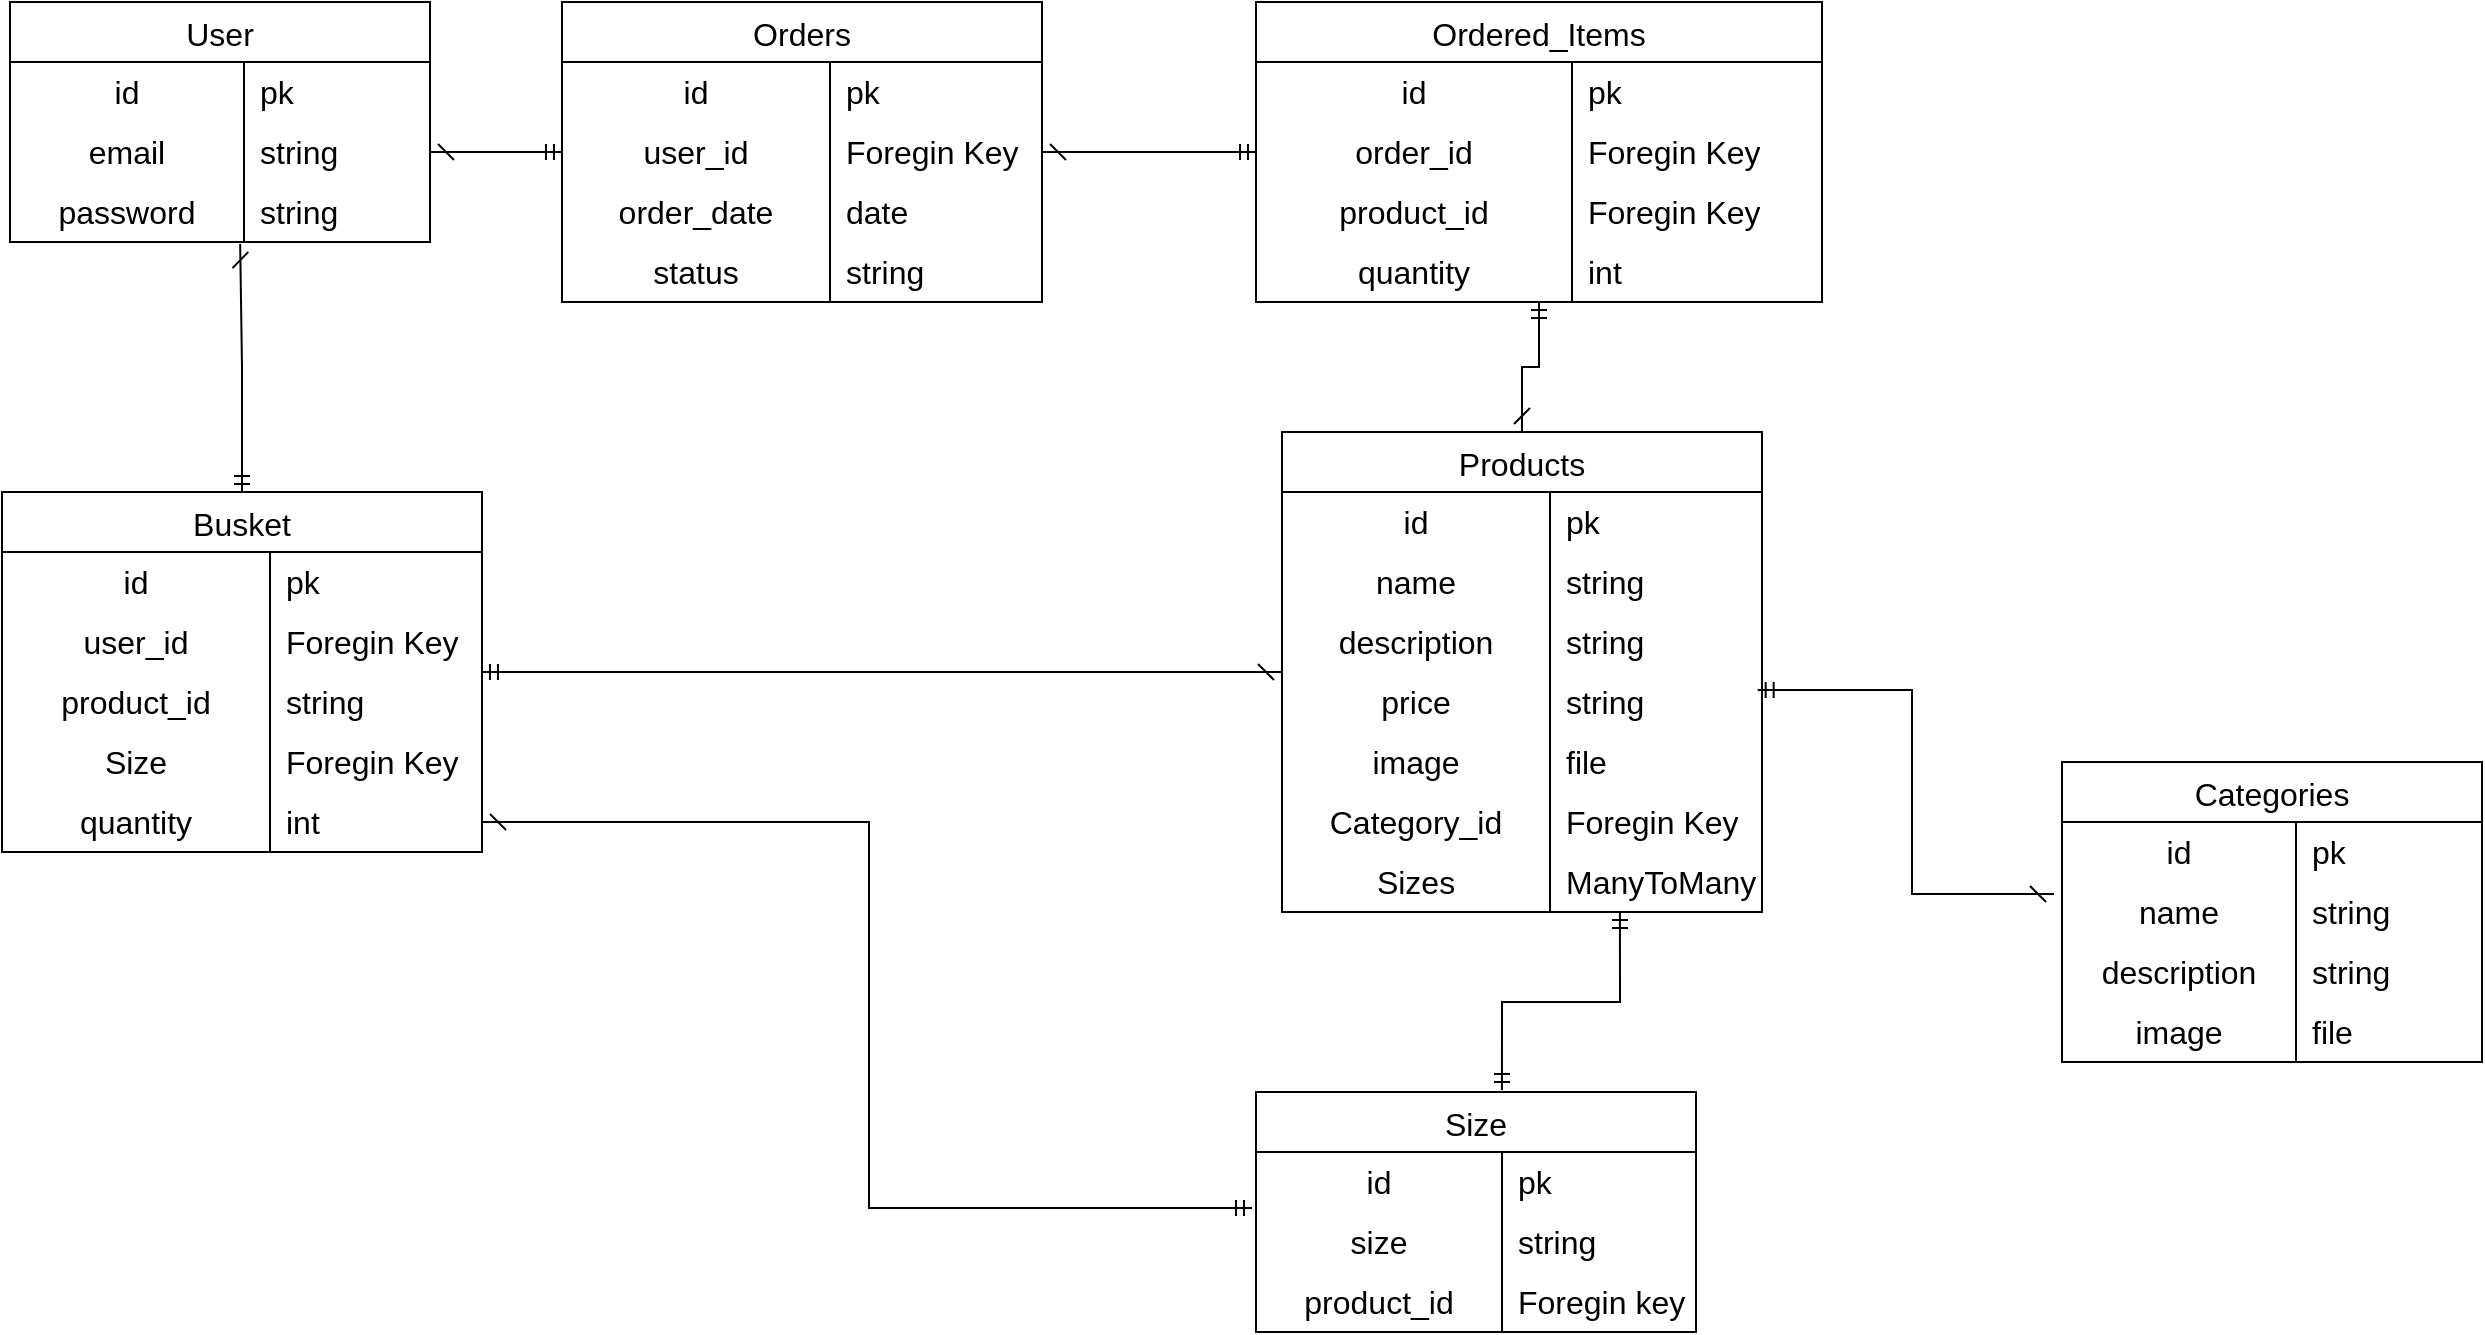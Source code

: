 <mxfile version="21.5.0" type="device">
  <diagram id="C5RBs43oDa-KdzZeNtuy" name="Page-1">
    <mxGraphModel dx="1274" dy="714" grid="1" gridSize="10" guides="1" tooltips="1" connect="1" arrows="1" fold="1" page="1" pageScale="1" pageWidth="827" pageHeight="1169" math="0" shadow="0">
      <root>
        <mxCell id="WIyWlLk6GJQsqaUBKTNV-0" />
        <mxCell id="WIyWlLk6GJQsqaUBKTNV-1" parent="WIyWlLk6GJQsqaUBKTNV-0" />
        <mxCell id="ApJ98oXMTJk7lq0AHAc6-5" value="User" style="shape=table;startSize=30;container=1;collapsible=0;childLayout=tableLayout;fixedRows=1;rowLines=0;fontStyle=0;strokeColor=default;fontSize=16;" parent="WIyWlLk6GJQsqaUBKTNV-1" vertex="1">
          <mxGeometry x="204" y="40" width="210" height="120" as="geometry" />
        </mxCell>
        <mxCell id="ApJ98oXMTJk7lq0AHAc6-6" value="" style="shape=tableRow;horizontal=0;startSize=0;swimlaneHead=0;swimlaneBody=0;top=0;left=0;bottom=0;right=0;collapsible=0;dropTarget=0;fillColor=none;points=[[0,0.5],[1,0.5]];portConstraint=eastwest;strokeColor=inherit;fontSize=16;" parent="ApJ98oXMTJk7lq0AHAc6-5" vertex="1">
          <mxGeometry y="30" width="210" height="30" as="geometry" />
        </mxCell>
        <mxCell id="ApJ98oXMTJk7lq0AHAc6-7" value="id" style="shape=partialRectangle;html=1;whiteSpace=wrap;connectable=0;fillColor=none;top=0;left=0;bottom=0;right=0;overflow=hidden;pointerEvents=1;strokeColor=inherit;fontSize=16;" parent="ApJ98oXMTJk7lq0AHAc6-6" vertex="1">
          <mxGeometry width="117" height="30" as="geometry">
            <mxRectangle width="117" height="30" as="alternateBounds" />
          </mxGeometry>
        </mxCell>
        <mxCell id="ApJ98oXMTJk7lq0AHAc6-8" value="pk" style="shape=partialRectangle;html=1;whiteSpace=wrap;connectable=0;fillColor=none;top=0;left=0;bottom=0;right=0;align=left;spacingLeft=6;overflow=hidden;strokeColor=inherit;fontSize=16;" parent="ApJ98oXMTJk7lq0AHAc6-6" vertex="1">
          <mxGeometry x="117" width="93" height="30" as="geometry">
            <mxRectangle width="93" height="30" as="alternateBounds" />
          </mxGeometry>
        </mxCell>
        <mxCell id="ApJ98oXMTJk7lq0AHAc6-9" value="" style="shape=tableRow;horizontal=0;startSize=0;swimlaneHead=0;swimlaneBody=0;top=0;left=0;bottom=0;right=0;collapsible=0;dropTarget=0;fillColor=none;points=[[0,0.5],[1,0.5]];portConstraint=eastwest;strokeColor=inherit;fontSize=16;" parent="ApJ98oXMTJk7lq0AHAc6-5" vertex="1">
          <mxGeometry y="60" width="210" height="30" as="geometry" />
        </mxCell>
        <mxCell id="ApJ98oXMTJk7lq0AHAc6-10" value="email" style="shape=partialRectangle;html=1;whiteSpace=wrap;connectable=0;fillColor=none;top=0;left=0;bottom=0;right=0;overflow=hidden;strokeColor=inherit;fontSize=16;" parent="ApJ98oXMTJk7lq0AHAc6-9" vertex="1">
          <mxGeometry width="117" height="30" as="geometry">
            <mxRectangle width="117" height="30" as="alternateBounds" />
          </mxGeometry>
        </mxCell>
        <mxCell id="ApJ98oXMTJk7lq0AHAc6-11" value="string" style="shape=partialRectangle;html=1;whiteSpace=wrap;connectable=0;fillColor=none;top=0;left=0;bottom=0;right=0;align=left;spacingLeft=6;overflow=hidden;strokeColor=inherit;fontSize=16;" parent="ApJ98oXMTJk7lq0AHAc6-9" vertex="1">
          <mxGeometry x="117" width="93" height="30" as="geometry">
            <mxRectangle width="93" height="30" as="alternateBounds" />
          </mxGeometry>
        </mxCell>
        <mxCell id="ApJ98oXMTJk7lq0AHAc6-12" value="" style="shape=tableRow;horizontal=0;startSize=0;swimlaneHead=0;swimlaneBody=0;top=0;left=0;bottom=0;right=0;collapsible=0;dropTarget=0;fillColor=none;points=[[0,0.5],[1,0.5]];portConstraint=eastwest;strokeColor=inherit;fontSize=16;" parent="ApJ98oXMTJk7lq0AHAc6-5" vertex="1">
          <mxGeometry y="90" width="210" height="30" as="geometry" />
        </mxCell>
        <mxCell id="ApJ98oXMTJk7lq0AHAc6-13" value="password" style="shape=partialRectangle;html=1;whiteSpace=wrap;connectable=0;fillColor=none;top=0;left=0;bottom=0;right=0;overflow=hidden;strokeColor=inherit;fontSize=16;" parent="ApJ98oXMTJk7lq0AHAc6-12" vertex="1">
          <mxGeometry width="117" height="30" as="geometry">
            <mxRectangle width="117" height="30" as="alternateBounds" />
          </mxGeometry>
        </mxCell>
        <mxCell id="ApJ98oXMTJk7lq0AHAc6-14" value="string" style="shape=partialRectangle;html=1;whiteSpace=wrap;connectable=0;fillColor=none;top=0;left=0;bottom=0;right=0;align=left;spacingLeft=6;overflow=hidden;strokeColor=inherit;fontSize=16;" parent="ApJ98oXMTJk7lq0AHAc6-12" vertex="1">
          <mxGeometry x="117" width="93" height="30" as="geometry">
            <mxRectangle width="93" height="30" as="alternateBounds" />
          </mxGeometry>
        </mxCell>
        <mxCell id="ApJ98oXMTJk7lq0AHAc6-118" style="edgeStyle=orthogonalEdgeStyle;rounded=0;orthogonalLoop=1;jettySize=auto;html=1;exitX=0.5;exitY=0;exitDx=0;exitDy=0;entryX=0.5;entryY=1;entryDx=0;entryDy=0;endArrow=ERmandOne;endFill=0;startArrow=dash;startFill=0;" parent="WIyWlLk6GJQsqaUBKTNV-1" source="ApJ98oXMTJk7lq0AHAc6-15" target="ApJ98oXMTJk7lq0AHAc6-88" edge="1">
          <mxGeometry relative="1" as="geometry" />
        </mxCell>
        <mxCell id="ApJ98oXMTJk7lq0AHAc6-119" style="edgeStyle=orthogonalEdgeStyle;rounded=0;orthogonalLoop=1;jettySize=auto;html=1;exitX=0;exitY=0.5;exitDx=0;exitDy=0;entryX=1;entryY=0.5;entryDx=0;entryDy=0;endArrow=ERmandOne;endFill=0;startArrow=dash;startFill=0;" parent="WIyWlLk6GJQsqaUBKTNV-1" source="ApJ98oXMTJk7lq0AHAc6-15" target="ApJ98oXMTJk7lq0AHAc6-69" edge="1">
          <mxGeometry relative="1" as="geometry" />
        </mxCell>
        <mxCell id="ApJ98oXMTJk7lq0AHAc6-15" value="Products" style="shape=table;startSize=30;container=1;collapsible=0;childLayout=tableLayout;fixedRows=1;rowLines=0;fontStyle=0;strokeColor=default;fontSize=16;" parent="WIyWlLk6GJQsqaUBKTNV-1" vertex="1">
          <mxGeometry x="840" y="255" width="240" height="240" as="geometry" />
        </mxCell>
        <mxCell id="ApJ98oXMTJk7lq0AHAc6-16" value="" style="shape=tableRow;horizontal=0;startSize=0;swimlaneHead=0;swimlaneBody=0;top=0;left=0;bottom=0;right=0;collapsible=0;dropTarget=0;fillColor=none;points=[[0,0.5],[1,0.5]];portConstraint=eastwest;strokeColor=inherit;fontSize=16;" parent="ApJ98oXMTJk7lq0AHAc6-15" vertex="1">
          <mxGeometry y="30" width="240" height="30" as="geometry" />
        </mxCell>
        <mxCell id="ApJ98oXMTJk7lq0AHAc6-17" value="id" style="shape=partialRectangle;html=1;whiteSpace=wrap;connectable=0;fillColor=none;top=0;left=0;bottom=0;right=0;overflow=hidden;pointerEvents=1;strokeColor=inherit;fontSize=16;" parent="ApJ98oXMTJk7lq0AHAc6-16" vertex="1">
          <mxGeometry width="134" height="30" as="geometry">
            <mxRectangle width="134" height="30" as="alternateBounds" />
          </mxGeometry>
        </mxCell>
        <mxCell id="ApJ98oXMTJk7lq0AHAc6-18" value="pk" style="shape=partialRectangle;html=1;whiteSpace=wrap;connectable=0;fillColor=none;top=0;left=0;bottom=0;right=0;align=left;spacingLeft=6;overflow=hidden;strokeColor=inherit;fontSize=16;" parent="ApJ98oXMTJk7lq0AHAc6-16" vertex="1">
          <mxGeometry x="134" width="106" height="30" as="geometry">
            <mxRectangle width="106" height="30" as="alternateBounds" />
          </mxGeometry>
        </mxCell>
        <mxCell id="ApJ98oXMTJk7lq0AHAc6-19" value="" style="shape=tableRow;horizontal=0;startSize=0;swimlaneHead=0;swimlaneBody=0;top=0;left=0;bottom=0;right=0;collapsible=0;dropTarget=0;fillColor=none;points=[[0,0.5],[1,0.5]];portConstraint=eastwest;strokeColor=inherit;fontSize=16;" parent="ApJ98oXMTJk7lq0AHAc6-15" vertex="1">
          <mxGeometry y="60" width="240" height="30" as="geometry" />
        </mxCell>
        <mxCell id="ApJ98oXMTJk7lq0AHAc6-20" value="name" style="shape=partialRectangle;html=1;whiteSpace=wrap;connectable=0;fillColor=none;top=0;left=0;bottom=0;right=0;overflow=hidden;strokeColor=inherit;fontSize=16;" parent="ApJ98oXMTJk7lq0AHAc6-19" vertex="1">
          <mxGeometry width="134" height="30" as="geometry">
            <mxRectangle width="134" height="30" as="alternateBounds" />
          </mxGeometry>
        </mxCell>
        <mxCell id="ApJ98oXMTJk7lq0AHAc6-21" value="string" style="shape=partialRectangle;html=1;whiteSpace=wrap;connectable=0;fillColor=none;top=0;left=0;bottom=0;right=0;align=left;spacingLeft=6;overflow=hidden;strokeColor=inherit;fontSize=16;" parent="ApJ98oXMTJk7lq0AHAc6-19" vertex="1">
          <mxGeometry x="134" width="106" height="30" as="geometry">
            <mxRectangle width="106" height="30" as="alternateBounds" />
          </mxGeometry>
        </mxCell>
        <mxCell id="ApJ98oXMTJk7lq0AHAc6-22" value="" style="shape=tableRow;horizontal=0;startSize=0;swimlaneHead=0;swimlaneBody=0;top=0;left=0;bottom=0;right=0;collapsible=0;dropTarget=0;fillColor=none;points=[[0,0.5],[1,0.5]];portConstraint=eastwest;strokeColor=inherit;fontSize=16;" parent="ApJ98oXMTJk7lq0AHAc6-15" vertex="1">
          <mxGeometry y="90" width="240" height="30" as="geometry" />
        </mxCell>
        <mxCell id="ApJ98oXMTJk7lq0AHAc6-23" value="description" style="shape=partialRectangle;html=1;whiteSpace=wrap;connectable=0;fillColor=none;top=0;left=0;bottom=0;right=0;overflow=hidden;strokeColor=inherit;fontSize=16;" parent="ApJ98oXMTJk7lq0AHAc6-22" vertex="1">
          <mxGeometry width="134" height="30" as="geometry">
            <mxRectangle width="134" height="30" as="alternateBounds" />
          </mxGeometry>
        </mxCell>
        <mxCell id="ApJ98oXMTJk7lq0AHAc6-24" value="string" style="shape=partialRectangle;html=1;whiteSpace=wrap;connectable=0;fillColor=none;top=0;left=0;bottom=0;right=0;align=left;spacingLeft=6;overflow=hidden;strokeColor=inherit;fontSize=16;" parent="ApJ98oXMTJk7lq0AHAc6-22" vertex="1">
          <mxGeometry x="134" width="106" height="30" as="geometry">
            <mxRectangle width="106" height="30" as="alternateBounds" />
          </mxGeometry>
        </mxCell>
        <mxCell id="ApJ98oXMTJk7lq0AHAc6-25" style="shape=tableRow;horizontal=0;startSize=0;swimlaneHead=0;swimlaneBody=0;top=0;left=0;bottom=0;right=0;collapsible=0;dropTarget=0;fillColor=none;points=[[0,0.5],[1,0.5]];portConstraint=eastwest;strokeColor=inherit;fontSize=16;" parent="ApJ98oXMTJk7lq0AHAc6-15" vertex="1">
          <mxGeometry y="120" width="240" height="30" as="geometry" />
        </mxCell>
        <mxCell id="ApJ98oXMTJk7lq0AHAc6-26" value="price" style="shape=partialRectangle;html=1;whiteSpace=wrap;connectable=0;fillColor=none;top=0;left=0;bottom=0;right=0;overflow=hidden;strokeColor=inherit;fontSize=16;" parent="ApJ98oXMTJk7lq0AHAc6-25" vertex="1">
          <mxGeometry width="134" height="30" as="geometry">
            <mxRectangle width="134" height="30" as="alternateBounds" />
          </mxGeometry>
        </mxCell>
        <mxCell id="ApJ98oXMTJk7lq0AHAc6-27" value="string" style="shape=partialRectangle;html=1;whiteSpace=wrap;connectable=0;fillColor=none;top=0;left=0;bottom=0;right=0;align=left;spacingLeft=6;overflow=hidden;strokeColor=inherit;fontSize=16;" parent="ApJ98oXMTJk7lq0AHAc6-25" vertex="1">
          <mxGeometry x="134" width="106" height="30" as="geometry">
            <mxRectangle width="106" height="30" as="alternateBounds" />
          </mxGeometry>
        </mxCell>
        <mxCell id="ApJ98oXMTJk7lq0AHAc6-28" style="shape=tableRow;horizontal=0;startSize=0;swimlaneHead=0;swimlaneBody=0;top=0;left=0;bottom=0;right=0;collapsible=0;dropTarget=0;fillColor=none;points=[[0,0.5],[1,0.5]];portConstraint=eastwest;strokeColor=inherit;fontSize=16;" parent="ApJ98oXMTJk7lq0AHAc6-15" vertex="1">
          <mxGeometry y="150" width="240" height="30" as="geometry" />
        </mxCell>
        <mxCell id="ApJ98oXMTJk7lq0AHAc6-29" value="image" style="shape=partialRectangle;html=1;whiteSpace=wrap;connectable=0;fillColor=none;top=0;left=0;bottom=0;right=0;overflow=hidden;strokeColor=inherit;fontSize=16;" parent="ApJ98oXMTJk7lq0AHAc6-28" vertex="1">
          <mxGeometry width="134" height="30" as="geometry">
            <mxRectangle width="134" height="30" as="alternateBounds" />
          </mxGeometry>
        </mxCell>
        <mxCell id="ApJ98oXMTJk7lq0AHAc6-30" value="file" style="shape=partialRectangle;html=1;whiteSpace=wrap;connectable=0;fillColor=none;top=0;left=0;bottom=0;right=0;align=left;spacingLeft=6;overflow=hidden;strokeColor=inherit;fontSize=16;" parent="ApJ98oXMTJk7lq0AHAc6-28" vertex="1">
          <mxGeometry x="134" width="106" height="30" as="geometry">
            <mxRectangle width="106" height="30" as="alternateBounds" />
          </mxGeometry>
        </mxCell>
        <mxCell id="ApJ98oXMTJk7lq0AHAc6-31" style="shape=tableRow;horizontal=0;startSize=0;swimlaneHead=0;swimlaneBody=0;top=0;left=0;bottom=0;right=0;collapsible=0;dropTarget=0;fillColor=none;points=[[0,0.5],[1,0.5]];portConstraint=eastwest;strokeColor=inherit;fontSize=16;" parent="ApJ98oXMTJk7lq0AHAc6-15" vertex="1">
          <mxGeometry y="180" width="240" height="30" as="geometry" />
        </mxCell>
        <mxCell id="ApJ98oXMTJk7lq0AHAc6-32" value="Category_id" style="shape=partialRectangle;html=1;whiteSpace=wrap;connectable=0;fillColor=none;top=0;left=0;bottom=0;right=0;overflow=hidden;strokeColor=inherit;fontSize=16;" parent="ApJ98oXMTJk7lq0AHAc6-31" vertex="1">
          <mxGeometry width="134" height="30" as="geometry">
            <mxRectangle width="134" height="30" as="alternateBounds" />
          </mxGeometry>
        </mxCell>
        <mxCell id="ApJ98oXMTJk7lq0AHAc6-33" value="Foregin Key" style="shape=partialRectangle;html=1;whiteSpace=wrap;connectable=0;fillColor=none;top=0;left=0;bottom=0;right=0;align=left;spacingLeft=6;overflow=hidden;strokeColor=inherit;fontSize=16;" parent="ApJ98oXMTJk7lq0AHAc6-31" vertex="1">
          <mxGeometry x="134" width="106" height="30" as="geometry">
            <mxRectangle width="106" height="30" as="alternateBounds" />
          </mxGeometry>
        </mxCell>
        <mxCell id="iachmOHKOKGi1D_FnbGU-9" style="shape=tableRow;horizontal=0;startSize=0;swimlaneHead=0;swimlaneBody=0;top=0;left=0;bottom=0;right=0;collapsible=0;dropTarget=0;fillColor=none;points=[[0,0.5],[1,0.5]];portConstraint=eastwest;strokeColor=inherit;fontSize=16;" vertex="1" parent="ApJ98oXMTJk7lq0AHAc6-15">
          <mxGeometry y="210" width="240" height="30" as="geometry" />
        </mxCell>
        <mxCell id="iachmOHKOKGi1D_FnbGU-10" value="Sizes" style="shape=partialRectangle;html=1;whiteSpace=wrap;connectable=0;fillColor=none;top=0;left=0;bottom=0;right=0;overflow=hidden;strokeColor=inherit;fontSize=16;" vertex="1" parent="iachmOHKOKGi1D_FnbGU-9">
          <mxGeometry width="134" height="30" as="geometry">
            <mxRectangle width="134" height="30" as="alternateBounds" />
          </mxGeometry>
        </mxCell>
        <mxCell id="iachmOHKOKGi1D_FnbGU-11" value="ManyToMany" style="shape=partialRectangle;html=1;whiteSpace=wrap;connectable=0;fillColor=none;top=0;left=0;bottom=0;right=0;align=left;spacingLeft=6;overflow=hidden;strokeColor=inherit;fontSize=16;" vertex="1" parent="iachmOHKOKGi1D_FnbGU-9">
          <mxGeometry x="134" width="106" height="30" as="geometry">
            <mxRectangle width="106" height="30" as="alternateBounds" />
          </mxGeometry>
        </mxCell>
        <mxCell id="ApJ98oXMTJk7lq0AHAc6-34" value="Size" style="shape=table;startSize=30;container=1;collapsible=0;childLayout=tableLayout;fixedRows=1;rowLines=0;fontStyle=0;strokeColor=default;fontSize=16;" parent="WIyWlLk6GJQsqaUBKTNV-1" vertex="1">
          <mxGeometry x="827" y="585" width="220" height="120" as="geometry" />
        </mxCell>
        <mxCell id="ApJ98oXMTJk7lq0AHAc6-35" value="" style="shape=tableRow;horizontal=0;startSize=0;swimlaneHead=0;swimlaneBody=0;top=0;left=0;bottom=0;right=0;collapsible=0;dropTarget=0;fillColor=none;points=[[0,0.5],[1,0.5]];portConstraint=eastwest;strokeColor=inherit;fontSize=16;" parent="ApJ98oXMTJk7lq0AHAc6-34" vertex="1">
          <mxGeometry y="30" width="220" height="30" as="geometry" />
        </mxCell>
        <mxCell id="ApJ98oXMTJk7lq0AHAc6-36" value="id" style="shape=partialRectangle;html=1;whiteSpace=wrap;connectable=0;fillColor=none;top=0;left=0;bottom=0;right=0;overflow=hidden;pointerEvents=1;strokeColor=inherit;fontSize=16;" parent="ApJ98oXMTJk7lq0AHAc6-35" vertex="1">
          <mxGeometry width="123" height="30" as="geometry">
            <mxRectangle width="123" height="30" as="alternateBounds" />
          </mxGeometry>
        </mxCell>
        <mxCell id="ApJ98oXMTJk7lq0AHAc6-37" value="pk" style="shape=partialRectangle;html=1;whiteSpace=wrap;connectable=0;fillColor=none;top=0;left=0;bottom=0;right=0;align=left;spacingLeft=6;overflow=hidden;strokeColor=inherit;fontSize=16;" parent="ApJ98oXMTJk7lq0AHAc6-35" vertex="1">
          <mxGeometry x="123" width="97" height="30" as="geometry">
            <mxRectangle width="97" height="30" as="alternateBounds" />
          </mxGeometry>
        </mxCell>
        <mxCell id="ApJ98oXMTJk7lq0AHAc6-38" value="" style="shape=tableRow;horizontal=0;startSize=0;swimlaneHead=0;swimlaneBody=0;top=0;left=0;bottom=0;right=0;collapsible=0;dropTarget=0;fillColor=none;points=[[0,0.5],[1,0.5]];portConstraint=eastwest;strokeColor=inherit;fontSize=16;" parent="ApJ98oXMTJk7lq0AHAc6-34" vertex="1">
          <mxGeometry y="60" width="220" height="30" as="geometry" />
        </mxCell>
        <mxCell id="ApJ98oXMTJk7lq0AHAc6-39" value="size" style="shape=partialRectangle;html=1;whiteSpace=wrap;connectable=0;fillColor=none;top=0;left=0;bottom=0;right=0;overflow=hidden;strokeColor=inherit;fontSize=16;" parent="ApJ98oXMTJk7lq0AHAc6-38" vertex="1">
          <mxGeometry width="123" height="30" as="geometry">
            <mxRectangle width="123" height="30" as="alternateBounds" />
          </mxGeometry>
        </mxCell>
        <mxCell id="ApJ98oXMTJk7lq0AHAc6-40" value="string" style="shape=partialRectangle;html=1;whiteSpace=wrap;connectable=0;fillColor=none;top=0;left=0;bottom=0;right=0;align=left;spacingLeft=6;overflow=hidden;strokeColor=inherit;fontSize=16;" parent="ApJ98oXMTJk7lq0AHAc6-38" vertex="1">
          <mxGeometry x="123" width="97" height="30" as="geometry">
            <mxRectangle width="97" height="30" as="alternateBounds" />
          </mxGeometry>
        </mxCell>
        <mxCell id="ApJ98oXMTJk7lq0AHAc6-124" style="shape=tableRow;horizontal=0;startSize=0;swimlaneHead=0;swimlaneBody=0;top=0;left=0;bottom=0;right=0;collapsible=0;dropTarget=0;fillColor=none;points=[[0,0.5],[1,0.5]];portConstraint=eastwest;strokeColor=inherit;fontSize=16;" parent="ApJ98oXMTJk7lq0AHAc6-34" vertex="1">
          <mxGeometry y="90" width="220" height="30" as="geometry" />
        </mxCell>
        <mxCell id="ApJ98oXMTJk7lq0AHAc6-125" value="product_id" style="shape=partialRectangle;html=1;whiteSpace=wrap;connectable=0;fillColor=none;top=0;left=0;bottom=0;right=0;overflow=hidden;strokeColor=inherit;fontSize=16;" parent="ApJ98oXMTJk7lq0AHAc6-124" vertex="1">
          <mxGeometry width="123" height="30" as="geometry">
            <mxRectangle width="123" height="30" as="alternateBounds" />
          </mxGeometry>
        </mxCell>
        <mxCell id="ApJ98oXMTJk7lq0AHAc6-126" value="Foregin key" style="shape=partialRectangle;html=1;whiteSpace=wrap;connectable=0;fillColor=none;top=0;left=0;bottom=0;right=0;align=left;spacingLeft=6;overflow=hidden;strokeColor=inherit;fontSize=16;" parent="ApJ98oXMTJk7lq0AHAc6-124" vertex="1">
          <mxGeometry x="123" width="97" height="30" as="geometry">
            <mxRectangle width="97" height="30" as="alternateBounds" />
          </mxGeometry>
        </mxCell>
        <mxCell id="ApJ98oXMTJk7lq0AHAc6-44" value="Categories" style="shape=table;startSize=30;container=1;collapsible=0;childLayout=tableLayout;fixedRows=1;rowLines=0;fontStyle=0;strokeColor=default;fontSize=16;" parent="WIyWlLk6GJQsqaUBKTNV-1" vertex="1">
          <mxGeometry x="1230" y="420" width="210" height="150" as="geometry" />
        </mxCell>
        <mxCell id="ApJ98oXMTJk7lq0AHAc6-45" value="" style="shape=tableRow;horizontal=0;startSize=0;swimlaneHead=0;swimlaneBody=0;top=0;left=0;bottom=0;right=0;collapsible=0;dropTarget=0;fillColor=none;points=[[0,0.5],[1,0.5]];portConstraint=eastwest;strokeColor=inherit;fontSize=16;" parent="ApJ98oXMTJk7lq0AHAc6-44" vertex="1">
          <mxGeometry y="30" width="210" height="30" as="geometry" />
        </mxCell>
        <mxCell id="ApJ98oXMTJk7lq0AHAc6-46" value="id" style="shape=partialRectangle;html=1;whiteSpace=wrap;connectable=0;fillColor=none;top=0;left=0;bottom=0;right=0;overflow=hidden;pointerEvents=1;strokeColor=inherit;fontSize=16;" parent="ApJ98oXMTJk7lq0AHAc6-45" vertex="1">
          <mxGeometry width="117" height="30" as="geometry">
            <mxRectangle width="117" height="30" as="alternateBounds" />
          </mxGeometry>
        </mxCell>
        <mxCell id="ApJ98oXMTJk7lq0AHAc6-47" value="pk" style="shape=partialRectangle;html=1;whiteSpace=wrap;connectable=0;fillColor=none;top=0;left=0;bottom=0;right=0;align=left;spacingLeft=6;overflow=hidden;strokeColor=inherit;fontSize=16;" parent="ApJ98oXMTJk7lq0AHAc6-45" vertex="1">
          <mxGeometry x="117" width="93" height="30" as="geometry">
            <mxRectangle width="93" height="30" as="alternateBounds" />
          </mxGeometry>
        </mxCell>
        <mxCell id="ApJ98oXMTJk7lq0AHAc6-48" value="" style="shape=tableRow;horizontal=0;startSize=0;swimlaneHead=0;swimlaneBody=0;top=0;left=0;bottom=0;right=0;collapsible=0;dropTarget=0;fillColor=none;points=[[0,0.5],[1,0.5]];portConstraint=eastwest;strokeColor=inherit;fontSize=16;" parent="ApJ98oXMTJk7lq0AHAc6-44" vertex="1">
          <mxGeometry y="60" width="210" height="30" as="geometry" />
        </mxCell>
        <mxCell id="ApJ98oXMTJk7lq0AHAc6-49" value="name" style="shape=partialRectangle;html=1;whiteSpace=wrap;connectable=0;fillColor=none;top=0;left=0;bottom=0;right=0;overflow=hidden;strokeColor=inherit;fontSize=16;" parent="ApJ98oXMTJk7lq0AHAc6-48" vertex="1">
          <mxGeometry width="117" height="30" as="geometry">
            <mxRectangle width="117" height="30" as="alternateBounds" />
          </mxGeometry>
        </mxCell>
        <mxCell id="ApJ98oXMTJk7lq0AHAc6-50" value="string" style="shape=partialRectangle;html=1;whiteSpace=wrap;connectable=0;fillColor=none;top=0;left=0;bottom=0;right=0;align=left;spacingLeft=6;overflow=hidden;strokeColor=inherit;fontSize=16;" parent="ApJ98oXMTJk7lq0AHAc6-48" vertex="1">
          <mxGeometry x="117" width="93" height="30" as="geometry">
            <mxRectangle width="93" height="30" as="alternateBounds" />
          </mxGeometry>
        </mxCell>
        <mxCell id="ApJ98oXMTJk7lq0AHAc6-51" value="" style="shape=tableRow;horizontal=0;startSize=0;swimlaneHead=0;swimlaneBody=0;top=0;left=0;bottom=0;right=0;collapsible=0;dropTarget=0;fillColor=none;points=[[0,0.5],[1,0.5]];portConstraint=eastwest;strokeColor=inherit;fontSize=16;" parent="ApJ98oXMTJk7lq0AHAc6-44" vertex="1">
          <mxGeometry y="90" width="210" height="30" as="geometry" />
        </mxCell>
        <mxCell id="ApJ98oXMTJk7lq0AHAc6-52" value="description" style="shape=partialRectangle;html=1;whiteSpace=wrap;connectable=0;fillColor=none;top=0;left=0;bottom=0;right=0;overflow=hidden;strokeColor=inherit;fontSize=16;" parent="ApJ98oXMTJk7lq0AHAc6-51" vertex="1">
          <mxGeometry width="117" height="30" as="geometry">
            <mxRectangle width="117" height="30" as="alternateBounds" />
          </mxGeometry>
        </mxCell>
        <mxCell id="ApJ98oXMTJk7lq0AHAc6-53" value="string" style="shape=partialRectangle;html=1;whiteSpace=wrap;connectable=0;fillColor=none;top=0;left=0;bottom=0;right=0;align=left;spacingLeft=6;overflow=hidden;strokeColor=inherit;fontSize=16;" parent="ApJ98oXMTJk7lq0AHAc6-51" vertex="1">
          <mxGeometry x="117" width="93" height="30" as="geometry">
            <mxRectangle width="93" height="30" as="alternateBounds" />
          </mxGeometry>
        </mxCell>
        <mxCell id="ApJ98oXMTJk7lq0AHAc6-54" style="shape=tableRow;horizontal=0;startSize=0;swimlaneHead=0;swimlaneBody=0;top=0;left=0;bottom=0;right=0;collapsible=0;dropTarget=0;fillColor=none;points=[[0,0.5],[1,0.5]];portConstraint=eastwest;strokeColor=inherit;fontSize=16;" parent="ApJ98oXMTJk7lq0AHAc6-44" vertex="1">
          <mxGeometry y="120" width="210" height="30" as="geometry" />
        </mxCell>
        <mxCell id="ApJ98oXMTJk7lq0AHAc6-55" value="image" style="shape=partialRectangle;html=1;whiteSpace=wrap;connectable=0;fillColor=none;top=0;left=0;bottom=0;right=0;overflow=hidden;strokeColor=inherit;fontSize=16;" parent="ApJ98oXMTJk7lq0AHAc6-54" vertex="1">
          <mxGeometry width="117" height="30" as="geometry">
            <mxRectangle width="117" height="30" as="alternateBounds" />
          </mxGeometry>
        </mxCell>
        <mxCell id="ApJ98oXMTJk7lq0AHAc6-56" value="file" style="shape=partialRectangle;html=1;whiteSpace=wrap;connectable=0;fillColor=none;top=0;left=0;bottom=0;right=0;align=left;spacingLeft=6;overflow=hidden;strokeColor=inherit;fontSize=16;" parent="ApJ98oXMTJk7lq0AHAc6-54" vertex="1">
          <mxGeometry x="117" width="93" height="30" as="geometry">
            <mxRectangle width="93" height="30" as="alternateBounds" />
          </mxGeometry>
        </mxCell>
        <mxCell id="ApJ98oXMTJk7lq0AHAc6-114" style="edgeStyle=orthogonalEdgeStyle;rounded=0;orthogonalLoop=1;jettySize=auto;html=1;exitX=0.5;exitY=0;exitDx=0;exitDy=0;entryX=0.548;entryY=1.033;entryDx=0;entryDy=0;entryPerimeter=0;endArrow=dash;endFill=0;startArrow=ERmandOne;startFill=0;" parent="WIyWlLk6GJQsqaUBKTNV-1" source="ApJ98oXMTJk7lq0AHAc6-69" target="ApJ98oXMTJk7lq0AHAc6-12" edge="1">
          <mxGeometry relative="1" as="geometry" />
        </mxCell>
        <mxCell id="ApJ98oXMTJk7lq0AHAc6-69" value="Busket" style="shape=table;startSize=30;container=1;collapsible=0;childLayout=tableLayout;fixedRows=1;rowLines=0;fontStyle=0;strokeColor=default;fontSize=16;" parent="WIyWlLk6GJQsqaUBKTNV-1" vertex="1">
          <mxGeometry x="200" y="285" width="240" height="180" as="geometry" />
        </mxCell>
        <mxCell id="ApJ98oXMTJk7lq0AHAc6-70" value="" style="shape=tableRow;horizontal=0;startSize=0;swimlaneHead=0;swimlaneBody=0;top=0;left=0;bottom=0;right=0;collapsible=0;dropTarget=0;fillColor=none;points=[[0,0.5],[1,0.5]];portConstraint=eastwest;strokeColor=inherit;fontSize=16;" parent="ApJ98oXMTJk7lq0AHAc6-69" vertex="1">
          <mxGeometry y="30" width="240" height="30" as="geometry" />
        </mxCell>
        <mxCell id="ApJ98oXMTJk7lq0AHAc6-71" value="id" style="shape=partialRectangle;html=1;whiteSpace=wrap;connectable=0;fillColor=none;top=0;left=0;bottom=0;right=0;overflow=hidden;pointerEvents=1;strokeColor=inherit;fontSize=16;" parent="ApJ98oXMTJk7lq0AHAc6-70" vertex="1">
          <mxGeometry width="134" height="30" as="geometry">
            <mxRectangle width="134" height="30" as="alternateBounds" />
          </mxGeometry>
        </mxCell>
        <mxCell id="ApJ98oXMTJk7lq0AHAc6-72" value="pk" style="shape=partialRectangle;html=1;whiteSpace=wrap;connectable=0;fillColor=none;top=0;left=0;bottom=0;right=0;align=left;spacingLeft=6;overflow=hidden;strokeColor=inherit;fontSize=16;" parent="ApJ98oXMTJk7lq0AHAc6-70" vertex="1">
          <mxGeometry x="134" width="106" height="30" as="geometry">
            <mxRectangle width="106" height="30" as="alternateBounds" />
          </mxGeometry>
        </mxCell>
        <mxCell id="ApJ98oXMTJk7lq0AHAc6-73" value="" style="shape=tableRow;horizontal=0;startSize=0;swimlaneHead=0;swimlaneBody=0;top=0;left=0;bottom=0;right=0;collapsible=0;dropTarget=0;fillColor=none;points=[[0,0.5],[1,0.5]];portConstraint=eastwest;strokeColor=inherit;fontSize=16;" parent="ApJ98oXMTJk7lq0AHAc6-69" vertex="1">
          <mxGeometry y="60" width="240" height="30" as="geometry" />
        </mxCell>
        <mxCell id="ApJ98oXMTJk7lq0AHAc6-74" value="user_id" style="shape=partialRectangle;html=1;whiteSpace=wrap;connectable=0;fillColor=none;top=0;left=0;bottom=0;right=0;overflow=hidden;strokeColor=inherit;fontSize=16;" parent="ApJ98oXMTJk7lq0AHAc6-73" vertex="1">
          <mxGeometry width="134" height="30" as="geometry">
            <mxRectangle width="134" height="30" as="alternateBounds" />
          </mxGeometry>
        </mxCell>
        <mxCell id="ApJ98oXMTJk7lq0AHAc6-75" value="Foregin Key" style="shape=partialRectangle;html=1;whiteSpace=wrap;connectable=0;fillColor=none;top=0;left=0;bottom=0;right=0;align=left;spacingLeft=6;overflow=hidden;strokeColor=inherit;fontSize=16;" parent="ApJ98oXMTJk7lq0AHAc6-73" vertex="1">
          <mxGeometry x="134" width="106" height="30" as="geometry">
            <mxRectangle width="106" height="30" as="alternateBounds" />
          </mxGeometry>
        </mxCell>
        <mxCell id="ApJ98oXMTJk7lq0AHAc6-76" value="" style="shape=tableRow;horizontal=0;startSize=0;swimlaneHead=0;swimlaneBody=0;top=0;left=0;bottom=0;right=0;collapsible=0;dropTarget=0;fillColor=none;points=[[0,0.5],[1,0.5]];portConstraint=eastwest;strokeColor=inherit;fontSize=16;" parent="ApJ98oXMTJk7lq0AHAc6-69" vertex="1">
          <mxGeometry y="90" width="240" height="30" as="geometry" />
        </mxCell>
        <mxCell id="ApJ98oXMTJk7lq0AHAc6-77" value="product_id" style="shape=partialRectangle;html=1;whiteSpace=wrap;connectable=0;fillColor=none;top=0;left=0;bottom=0;right=0;overflow=hidden;strokeColor=inherit;fontSize=16;" parent="ApJ98oXMTJk7lq0AHAc6-76" vertex="1">
          <mxGeometry width="134" height="30" as="geometry">
            <mxRectangle width="134" height="30" as="alternateBounds" />
          </mxGeometry>
        </mxCell>
        <mxCell id="ApJ98oXMTJk7lq0AHAc6-78" value="string" style="shape=partialRectangle;html=1;whiteSpace=wrap;connectable=0;fillColor=none;top=0;left=0;bottom=0;right=0;align=left;spacingLeft=6;overflow=hidden;strokeColor=inherit;fontSize=16;" parent="ApJ98oXMTJk7lq0AHAc6-76" vertex="1">
          <mxGeometry x="134" width="106" height="30" as="geometry">
            <mxRectangle width="106" height="30" as="alternateBounds" />
          </mxGeometry>
        </mxCell>
        <mxCell id="ApJ98oXMTJk7lq0AHAc6-79" style="shape=tableRow;horizontal=0;startSize=0;swimlaneHead=0;swimlaneBody=0;top=0;left=0;bottom=0;right=0;collapsible=0;dropTarget=0;fillColor=none;points=[[0,0.5],[1,0.5]];portConstraint=eastwest;strokeColor=inherit;fontSize=16;" parent="ApJ98oXMTJk7lq0AHAc6-69" vertex="1">
          <mxGeometry y="120" width="240" height="30" as="geometry" />
        </mxCell>
        <mxCell id="ApJ98oXMTJk7lq0AHAc6-80" value="Size" style="shape=partialRectangle;html=1;whiteSpace=wrap;connectable=0;fillColor=none;top=0;left=0;bottom=0;right=0;overflow=hidden;strokeColor=inherit;fontSize=16;" parent="ApJ98oXMTJk7lq0AHAc6-79" vertex="1">
          <mxGeometry width="134" height="30" as="geometry">
            <mxRectangle width="134" height="30" as="alternateBounds" />
          </mxGeometry>
        </mxCell>
        <mxCell id="ApJ98oXMTJk7lq0AHAc6-81" value="Foregin Key" style="shape=partialRectangle;html=1;whiteSpace=wrap;connectable=0;fillColor=none;top=0;left=0;bottom=0;right=0;align=left;spacingLeft=6;overflow=hidden;strokeColor=inherit;fontSize=16;" parent="ApJ98oXMTJk7lq0AHAc6-79" vertex="1">
          <mxGeometry x="134" width="106" height="30" as="geometry">
            <mxRectangle width="106" height="30" as="alternateBounds" />
          </mxGeometry>
        </mxCell>
        <mxCell id="Vxy9gcAPX6wi5aoo1ada-4" style="shape=tableRow;horizontal=0;startSize=0;swimlaneHead=0;swimlaneBody=0;top=0;left=0;bottom=0;right=0;collapsible=0;dropTarget=0;fillColor=none;points=[[0,0.5],[1,0.5]];portConstraint=eastwest;strokeColor=inherit;fontSize=16;" parent="ApJ98oXMTJk7lq0AHAc6-69" vertex="1">
          <mxGeometry y="150" width="240" height="30" as="geometry" />
        </mxCell>
        <mxCell id="Vxy9gcAPX6wi5aoo1ada-5" value="quantity" style="shape=partialRectangle;html=1;whiteSpace=wrap;connectable=0;fillColor=none;top=0;left=0;bottom=0;right=0;overflow=hidden;strokeColor=inherit;fontSize=16;" parent="Vxy9gcAPX6wi5aoo1ada-4" vertex="1">
          <mxGeometry width="134" height="30" as="geometry">
            <mxRectangle width="134" height="30" as="alternateBounds" />
          </mxGeometry>
        </mxCell>
        <mxCell id="Vxy9gcAPX6wi5aoo1ada-6" value="int" style="shape=partialRectangle;html=1;whiteSpace=wrap;connectable=0;fillColor=none;top=0;left=0;bottom=0;right=0;align=left;spacingLeft=6;overflow=hidden;strokeColor=inherit;fontSize=16;" parent="Vxy9gcAPX6wi5aoo1ada-4" vertex="1">
          <mxGeometry x="134" width="106" height="30" as="geometry">
            <mxRectangle width="106" height="30" as="alternateBounds" />
          </mxGeometry>
        </mxCell>
        <mxCell id="ApJ98oXMTJk7lq0AHAc6-88" value="Ordered_Items" style="shape=table;startSize=30;container=1;collapsible=0;childLayout=tableLayout;fixedRows=1;rowLines=0;fontStyle=0;strokeColor=default;fontSize=16;" parent="WIyWlLk6GJQsqaUBKTNV-1" vertex="1">
          <mxGeometry x="827" y="40" width="283" height="150" as="geometry" />
        </mxCell>
        <mxCell id="ApJ98oXMTJk7lq0AHAc6-89" value="" style="shape=tableRow;horizontal=0;startSize=0;swimlaneHead=0;swimlaneBody=0;top=0;left=0;bottom=0;right=0;collapsible=0;dropTarget=0;fillColor=none;points=[[0,0.5],[1,0.5]];portConstraint=eastwest;strokeColor=inherit;fontSize=16;" parent="ApJ98oXMTJk7lq0AHAc6-88" vertex="1">
          <mxGeometry y="30" width="283" height="30" as="geometry" />
        </mxCell>
        <mxCell id="ApJ98oXMTJk7lq0AHAc6-90" value="id" style="shape=partialRectangle;html=1;whiteSpace=wrap;connectable=0;fillColor=none;top=0;left=0;bottom=0;right=0;overflow=hidden;pointerEvents=1;strokeColor=inherit;fontSize=16;" parent="ApJ98oXMTJk7lq0AHAc6-89" vertex="1">
          <mxGeometry width="158" height="30" as="geometry">
            <mxRectangle width="158" height="30" as="alternateBounds" />
          </mxGeometry>
        </mxCell>
        <mxCell id="ApJ98oXMTJk7lq0AHAc6-91" value="pk" style="shape=partialRectangle;html=1;whiteSpace=wrap;connectable=0;fillColor=none;top=0;left=0;bottom=0;right=0;align=left;spacingLeft=6;overflow=hidden;strokeColor=inherit;fontSize=16;" parent="ApJ98oXMTJk7lq0AHAc6-89" vertex="1">
          <mxGeometry x="158" width="125" height="30" as="geometry">
            <mxRectangle width="125" height="30" as="alternateBounds" />
          </mxGeometry>
        </mxCell>
        <mxCell id="ApJ98oXMTJk7lq0AHAc6-92" value="" style="shape=tableRow;horizontal=0;startSize=0;swimlaneHead=0;swimlaneBody=0;top=0;left=0;bottom=0;right=0;collapsible=0;dropTarget=0;fillColor=none;points=[[0,0.5],[1,0.5]];portConstraint=eastwest;strokeColor=inherit;fontSize=16;" parent="ApJ98oXMTJk7lq0AHAc6-88" vertex="1">
          <mxGeometry y="60" width="283" height="30" as="geometry" />
        </mxCell>
        <mxCell id="ApJ98oXMTJk7lq0AHAc6-93" value="order_id" style="shape=partialRectangle;html=1;whiteSpace=wrap;connectable=0;fillColor=none;top=0;left=0;bottom=0;right=0;overflow=hidden;strokeColor=inherit;fontSize=16;" parent="ApJ98oXMTJk7lq0AHAc6-92" vertex="1">
          <mxGeometry width="158" height="30" as="geometry">
            <mxRectangle width="158" height="30" as="alternateBounds" />
          </mxGeometry>
        </mxCell>
        <mxCell id="ApJ98oXMTJk7lq0AHAc6-94" value="Foregin Key" style="shape=partialRectangle;html=1;whiteSpace=wrap;connectable=0;fillColor=none;top=0;left=0;bottom=0;right=0;align=left;spacingLeft=6;overflow=hidden;strokeColor=inherit;fontSize=16;" parent="ApJ98oXMTJk7lq0AHAc6-92" vertex="1">
          <mxGeometry x="158" width="125" height="30" as="geometry">
            <mxRectangle width="125" height="30" as="alternateBounds" />
          </mxGeometry>
        </mxCell>
        <mxCell id="ApJ98oXMTJk7lq0AHAc6-95" value="" style="shape=tableRow;horizontal=0;startSize=0;swimlaneHead=0;swimlaneBody=0;top=0;left=0;bottom=0;right=0;collapsible=0;dropTarget=0;fillColor=none;points=[[0,0.5],[1,0.5]];portConstraint=eastwest;strokeColor=inherit;fontSize=16;" parent="ApJ98oXMTJk7lq0AHAc6-88" vertex="1">
          <mxGeometry y="90" width="283" height="30" as="geometry" />
        </mxCell>
        <mxCell id="ApJ98oXMTJk7lq0AHAc6-96" value="product_id" style="shape=partialRectangle;html=1;whiteSpace=wrap;connectable=0;fillColor=none;top=0;left=0;bottom=0;right=0;overflow=hidden;strokeColor=inherit;fontSize=16;" parent="ApJ98oXMTJk7lq0AHAc6-95" vertex="1">
          <mxGeometry width="158" height="30" as="geometry">
            <mxRectangle width="158" height="30" as="alternateBounds" />
          </mxGeometry>
        </mxCell>
        <mxCell id="ApJ98oXMTJk7lq0AHAc6-97" value="Foregin Key" style="shape=partialRectangle;html=1;whiteSpace=wrap;connectable=0;fillColor=none;top=0;left=0;bottom=0;right=0;align=left;spacingLeft=6;overflow=hidden;strokeColor=inherit;fontSize=16;" parent="ApJ98oXMTJk7lq0AHAc6-95" vertex="1">
          <mxGeometry x="158" width="125" height="30" as="geometry">
            <mxRectangle width="125" height="30" as="alternateBounds" />
          </mxGeometry>
        </mxCell>
        <mxCell id="ApJ98oXMTJk7lq0AHAc6-98" style="shape=tableRow;horizontal=0;startSize=0;swimlaneHead=0;swimlaneBody=0;top=0;left=0;bottom=0;right=0;collapsible=0;dropTarget=0;fillColor=none;points=[[0,0.5],[1,0.5]];portConstraint=eastwest;strokeColor=inherit;fontSize=16;" parent="ApJ98oXMTJk7lq0AHAc6-88" vertex="1">
          <mxGeometry y="120" width="283" height="30" as="geometry" />
        </mxCell>
        <mxCell id="ApJ98oXMTJk7lq0AHAc6-99" value="quantity" style="shape=partialRectangle;html=1;whiteSpace=wrap;connectable=0;fillColor=none;top=0;left=0;bottom=0;right=0;overflow=hidden;strokeColor=inherit;fontSize=16;" parent="ApJ98oXMTJk7lq0AHAc6-98" vertex="1">
          <mxGeometry width="158" height="30" as="geometry">
            <mxRectangle width="158" height="30" as="alternateBounds" />
          </mxGeometry>
        </mxCell>
        <mxCell id="ApJ98oXMTJk7lq0AHAc6-100" value="int" style="shape=partialRectangle;html=1;whiteSpace=wrap;connectable=0;fillColor=none;top=0;left=0;bottom=0;right=0;align=left;spacingLeft=6;overflow=hidden;strokeColor=inherit;fontSize=16;" parent="ApJ98oXMTJk7lq0AHAc6-98" vertex="1">
          <mxGeometry x="158" width="125" height="30" as="geometry">
            <mxRectangle width="125" height="30" as="alternateBounds" />
          </mxGeometry>
        </mxCell>
        <mxCell id="ApJ98oXMTJk7lq0AHAc6-101" value="Orders" style="shape=table;startSize=30;container=1;collapsible=0;childLayout=tableLayout;fixedRows=1;rowLines=0;fontStyle=0;strokeColor=default;fontSize=16;" parent="WIyWlLk6GJQsqaUBKTNV-1" vertex="1">
          <mxGeometry x="480" y="40" width="240" height="150" as="geometry" />
        </mxCell>
        <mxCell id="ApJ98oXMTJk7lq0AHAc6-102" value="" style="shape=tableRow;horizontal=0;startSize=0;swimlaneHead=0;swimlaneBody=0;top=0;left=0;bottom=0;right=0;collapsible=0;dropTarget=0;fillColor=none;points=[[0,0.5],[1,0.5]];portConstraint=eastwest;strokeColor=inherit;fontSize=16;" parent="ApJ98oXMTJk7lq0AHAc6-101" vertex="1">
          <mxGeometry y="30" width="240" height="30" as="geometry" />
        </mxCell>
        <mxCell id="ApJ98oXMTJk7lq0AHAc6-103" value="id" style="shape=partialRectangle;html=1;whiteSpace=wrap;connectable=0;fillColor=none;top=0;left=0;bottom=0;right=0;overflow=hidden;pointerEvents=1;strokeColor=inherit;fontSize=16;" parent="ApJ98oXMTJk7lq0AHAc6-102" vertex="1">
          <mxGeometry width="134" height="30" as="geometry">
            <mxRectangle width="134" height="30" as="alternateBounds" />
          </mxGeometry>
        </mxCell>
        <mxCell id="ApJ98oXMTJk7lq0AHAc6-104" value="pk" style="shape=partialRectangle;html=1;whiteSpace=wrap;connectable=0;fillColor=none;top=0;left=0;bottom=0;right=0;align=left;spacingLeft=6;overflow=hidden;strokeColor=inherit;fontSize=16;" parent="ApJ98oXMTJk7lq0AHAc6-102" vertex="1">
          <mxGeometry x="134" width="106" height="30" as="geometry">
            <mxRectangle width="106" height="30" as="alternateBounds" />
          </mxGeometry>
        </mxCell>
        <mxCell id="ApJ98oXMTJk7lq0AHAc6-105" value="" style="shape=tableRow;horizontal=0;startSize=0;swimlaneHead=0;swimlaneBody=0;top=0;left=0;bottom=0;right=0;collapsible=0;dropTarget=0;fillColor=none;points=[[0,0.5],[1,0.5]];portConstraint=eastwest;strokeColor=inherit;fontSize=16;" parent="ApJ98oXMTJk7lq0AHAc6-101" vertex="1">
          <mxGeometry y="60" width="240" height="30" as="geometry" />
        </mxCell>
        <mxCell id="ApJ98oXMTJk7lq0AHAc6-106" value="user_id" style="shape=partialRectangle;html=1;whiteSpace=wrap;connectable=0;fillColor=none;top=0;left=0;bottom=0;right=0;overflow=hidden;strokeColor=inherit;fontSize=16;" parent="ApJ98oXMTJk7lq0AHAc6-105" vertex="1">
          <mxGeometry width="134" height="30" as="geometry">
            <mxRectangle width="134" height="30" as="alternateBounds" />
          </mxGeometry>
        </mxCell>
        <mxCell id="ApJ98oXMTJk7lq0AHAc6-107" value="Foregin Key" style="shape=partialRectangle;html=1;whiteSpace=wrap;connectable=0;fillColor=none;top=0;left=0;bottom=0;right=0;align=left;spacingLeft=6;overflow=hidden;strokeColor=inherit;fontSize=16;" parent="ApJ98oXMTJk7lq0AHAc6-105" vertex="1">
          <mxGeometry x="134" width="106" height="30" as="geometry">
            <mxRectangle width="106" height="30" as="alternateBounds" />
          </mxGeometry>
        </mxCell>
        <mxCell id="ApJ98oXMTJk7lq0AHAc6-108" value="" style="shape=tableRow;horizontal=0;startSize=0;swimlaneHead=0;swimlaneBody=0;top=0;left=0;bottom=0;right=0;collapsible=0;dropTarget=0;fillColor=none;points=[[0,0.5],[1,0.5]];portConstraint=eastwest;strokeColor=inherit;fontSize=16;" parent="ApJ98oXMTJk7lq0AHAc6-101" vertex="1">
          <mxGeometry y="90" width="240" height="30" as="geometry" />
        </mxCell>
        <mxCell id="ApJ98oXMTJk7lq0AHAc6-109" value="order_date" style="shape=partialRectangle;html=1;whiteSpace=wrap;connectable=0;fillColor=none;top=0;left=0;bottom=0;right=0;overflow=hidden;strokeColor=inherit;fontSize=16;" parent="ApJ98oXMTJk7lq0AHAc6-108" vertex="1">
          <mxGeometry width="134" height="30" as="geometry">
            <mxRectangle width="134" height="30" as="alternateBounds" />
          </mxGeometry>
        </mxCell>
        <mxCell id="ApJ98oXMTJk7lq0AHAc6-110" value="date" style="shape=partialRectangle;html=1;whiteSpace=wrap;connectable=0;fillColor=none;top=0;left=0;bottom=0;right=0;align=left;spacingLeft=6;overflow=hidden;strokeColor=inherit;fontSize=16;" parent="ApJ98oXMTJk7lq0AHAc6-108" vertex="1">
          <mxGeometry x="134" width="106" height="30" as="geometry">
            <mxRectangle width="106" height="30" as="alternateBounds" />
          </mxGeometry>
        </mxCell>
        <mxCell id="ApJ98oXMTJk7lq0AHAc6-111" style="shape=tableRow;horizontal=0;startSize=0;swimlaneHead=0;swimlaneBody=0;top=0;left=0;bottom=0;right=0;collapsible=0;dropTarget=0;fillColor=none;points=[[0,0.5],[1,0.5]];portConstraint=eastwest;strokeColor=inherit;fontSize=16;" parent="ApJ98oXMTJk7lq0AHAc6-101" vertex="1">
          <mxGeometry y="120" width="240" height="30" as="geometry" />
        </mxCell>
        <mxCell id="ApJ98oXMTJk7lq0AHAc6-112" value="status" style="shape=partialRectangle;html=1;whiteSpace=wrap;connectable=0;fillColor=none;top=0;left=0;bottom=0;right=0;overflow=hidden;strokeColor=inherit;fontSize=16;" parent="ApJ98oXMTJk7lq0AHAc6-111" vertex="1">
          <mxGeometry width="134" height="30" as="geometry">
            <mxRectangle width="134" height="30" as="alternateBounds" />
          </mxGeometry>
        </mxCell>
        <mxCell id="ApJ98oXMTJk7lq0AHAc6-113" value="string" style="shape=partialRectangle;html=1;whiteSpace=wrap;connectable=0;fillColor=none;top=0;left=0;bottom=0;right=0;align=left;spacingLeft=6;overflow=hidden;strokeColor=inherit;fontSize=16;" parent="ApJ98oXMTJk7lq0AHAc6-111" vertex="1">
          <mxGeometry x="134" width="106" height="30" as="geometry">
            <mxRectangle width="106" height="30" as="alternateBounds" />
          </mxGeometry>
        </mxCell>
        <mxCell id="ApJ98oXMTJk7lq0AHAc6-116" style="edgeStyle=orthogonalEdgeStyle;rounded=0;orthogonalLoop=1;jettySize=auto;html=1;exitX=1;exitY=0.5;exitDx=0;exitDy=0;entryX=0;entryY=0.5;entryDx=0;entryDy=0;endArrow=ERmandOne;endFill=0;startArrow=dash;startFill=0;" parent="WIyWlLk6GJQsqaUBKTNV-1" source="ApJ98oXMTJk7lq0AHAc6-9" target="ApJ98oXMTJk7lq0AHAc6-105" edge="1">
          <mxGeometry relative="1" as="geometry" />
        </mxCell>
        <mxCell id="ApJ98oXMTJk7lq0AHAc6-117" style="edgeStyle=orthogonalEdgeStyle;rounded=0;orthogonalLoop=1;jettySize=auto;html=1;exitX=0;exitY=0.5;exitDx=0;exitDy=0;entryX=1;entryY=0.5;entryDx=0;entryDy=0;endArrow=dash;endFill=0;startArrow=ERmandOne;startFill=0;" parent="WIyWlLk6GJQsqaUBKTNV-1" source="ApJ98oXMTJk7lq0AHAc6-92" target="ApJ98oXMTJk7lq0AHAc6-105" edge="1">
          <mxGeometry relative="1" as="geometry" />
        </mxCell>
        <mxCell id="ApJ98oXMTJk7lq0AHAc6-122" style="edgeStyle=orthogonalEdgeStyle;rounded=0;orthogonalLoop=1;jettySize=auto;html=1;exitX=1;exitY=0.5;exitDx=0;exitDy=0;entryX=-0.005;entryY=0.167;entryDx=0;entryDy=0;entryPerimeter=0;endArrow=ERone;endFill=0;startArrow=ERmandOne;startFill=0;" parent="WIyWlLk6GJQsqaUBKTNV-1" target="ApJ98oXMTJk7lq0AHAc6-48" edge="1">
          <mxGeometry relative="1" as="geometry" />
        </mxCell>
        <mxCell id="ApJ98oXMTJk7lq0AHAc6-123" style="edgeStyle=orthogonalEdgeStyle;rounded=0;orthogonalLoop=1;jettySize=auto;html=1;entryX=0.704;entryY=1;entryDx=0;entryDy=0;endArrow=ERmandOne;endFill=0;startArrow=ERmandOne;startFill=0;entryPerimeter=0;exitX=0.559;exitY=-0.008;exitDx=0;exitDy=0;exitPerimeter=0;" parent="WIyWlLk6GJQsqaUBKTNV-1" source="ApJ98oXMTJk7lq0AHAc6-34" target="iachmOHKOKGi1D_FnbGU-9" edge="1">
          <mxGeometry relative="1" as="geometry">
            <mxPoint x="962" y="520" as="sourcePoint" />
            <mxPoint x="990" y="710" as="targetPoint" />
          </mxGeometry>
        </mxCell>
        <mxCell id="Vxy9gcAPX6wi5aoo1ada-3" style="edgeStyle=orthogonalEdgeStyle;rounded=0;orthogonalLoop=1;jettySize=auto;html=1;exitX=-0.019;exitY=0.2;exitDx=0;exitDy=0;entryX=0.991;entryY=0.3;entryDx=0;entryDy=0;endArrow=ERmandOne;endFill=0;startArrow=dash;startFill=0;exitPerimeter=0;entryPerimeter=0;" parent="WIyWlLk6GJQsqaUBKTNV-1" source="ApJ98oXMTJk7lq0AHAc6-48" target="ApJ98oXMTJk7lq0AHAc6-25" edge="1">
          <mxGeometry relative="1" as="geometry">
            <mxPoint x="1080" y="450" as="sourcePoint" />
            <mxPoint x="1230" y="450" as="targetPoint" />
          </mxGeometry>
        </mxCell>
        <mxCell id="Vxy9gcAPX6wi5aoo1ada-7" style="edgeStyle=orthogonalEdgeStyle;rounded=0;orthogonalLoop=1;jettySize=auto;html=1;exitX=1;exitY=0.5;exitDx=0;exitDy=0;endArrow=ERmandOne;endFill=0;startArrow=dash;startFill=0;entryX=-0.009;entryY=-0.067;entryDx=0;entryDy=0;entryPerimeter=0;" parent="WIyWlLk6GJQsqaUBKTNV-1" source="Vxy9gcAPX6wi5aoo1ada-4" target="ApJ98oXMTJk7lq0AHAc6-38" edge="1">
          <mxGeometry relative="1" as="geometry">
            <mxPoint x="810" y="635" as="sourcePoint" />
            <mxPoint x="700" y="610" as="targetPoint" />
          </mxGeometry>
        </mxCell>
      </root>
    </mxGraphModel>
  </diagram>
</mxfile>
